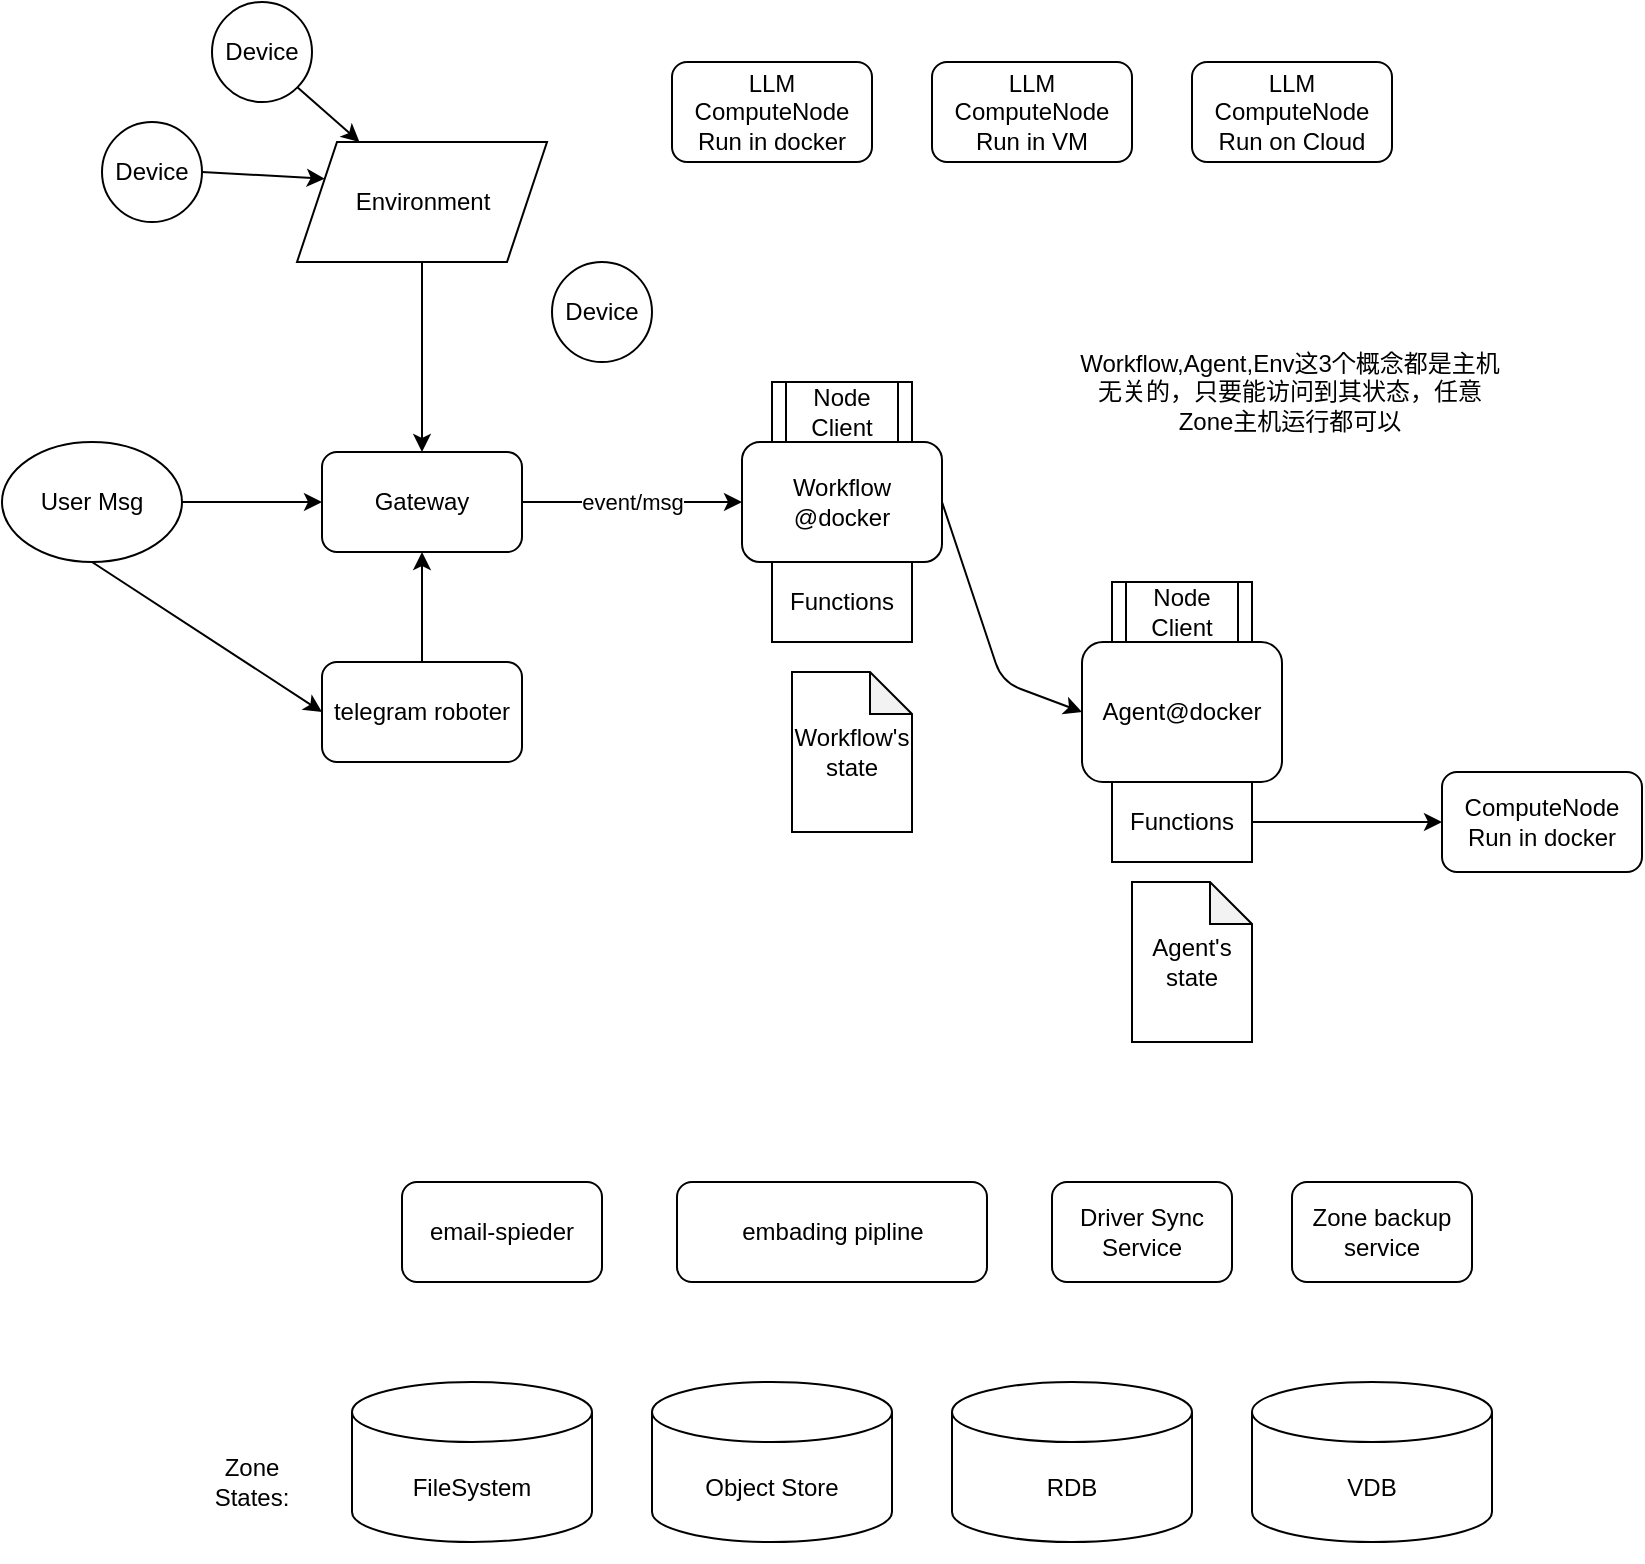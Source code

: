 <mxfile>
    <diagram id="EAoW1hfBXHFT-SqL8OPS" name="Page-1">
        <mxGraphModel dx="1563" dy="697" grid="1" gridSize="10" guides="1" tooltips="1" connect="1" arrows="1" fold="1" page="1" pageScale="1" pageWidth="1100" pageHeight="850" math="0" shadow="0">
            <root>
                <mxCell id="0"/>
                <mxCell id="1" parent="0"/>
                <mxCell id="33" value="" style="edgeStyle=none;html=1;" edge="1" parent="1" source="2" target="3">
                    <mxGeometry relative="1" as="geometry"/>
                </mxCell>
                <mxCell id="34" style="edgeStyle=none;html=1;exitX=0.5;exitY=1;exitDx=0;exitDy=0;entryX=0;entryY=0.5;entryDx=0;entryDy=0;" edge="1" parent="1" source="2" target="4">
                    <mxGeometry relative="1" as="geometry"/>
                </mxCell>
                <mxCell id="2" value="User Msg" style="ellipse;whiteSpace=wrap;html=1;" vertex="1" parent="1">
                    <mxGeometry x="20" y="230" width="90" height="60" as="geometry"/>
                </mxCell>
                <mxCell id="36" value="event/msg" style="edgeStyle=none;html=1;exitX=1;exitY=0.5;exitDx=0;exitDy=0;entryX=0;entryY=0.5;entryDx=0;entryDy=0;" edge="1" parent="1" source="3" target="5">
                    <mxGeometry relative="1" as="geometry"/>
                </mxCell>
                <mxCell id="3" value="Gateway" style="rounded=1;whiteSpace=wrap;html=1;" vertex="1" parent="1">
                    <mxGeometry x="180" y="235" width="100" height="50" as="geometry"/>
                </mxCell>
                <mxCell id="35" style="edgeStyle=none;html=1;exitX=0.5;exitY=0;exitDx=0;exitDy=0;entryX=0.5;entryY=1;entryDx=0;entryDy=0;" edge="1" parent="1" source="4" target="3">
                    <mxGeometry relative="1" as="geometry"/>
                </mxCell>
                <mxCell id="4" value="telegram roboter" style="rounded=1;whiteSpace=wrap;html=1;" vertex="1" parent="1">
                    <mxGeometry x="180" y="340" width="100" height="50" as="geometry"/>
                </mxCell>
                <mxCell id="37" style="edgeStyle=none;html=1;exitX=1;exitY=0.5;exitDx=0;exitDy=0;entryX=0;entryY=0.5;entryDx=0;entryDy=0;" edge="1" parent="1" source="5" target="7">
                    <mxGeometry relative="1" as="geometry">
                        <Array as="points">
                            <mxPoint x="520" y="350"/>
                        </Array>
                    </mxGeometry>
                </mxCell>
                <mxCell id="5" value="Workflow&lt;br&gt;@docker" style="rounded=1;whiteSpace=wrap;html=1;" vertex="1" parent="1">
                    <mxGeometry x="390" y="230" width="100" height="60" as="geometry"/>
                </mxCell>
                <mxCell id="6" value="LLM&lt;br&gt;ComputeNode&lt;br&gt;Run in VM" style="rounded=1;whiteSpace=wrap;html=1;" vertex="1" parent="1">
                    <mxGeometry x="485" y="40" width="100" height="50" as="geometry"/>
                </mxCell>
                <mxCell id="7" value="Agent@docker" style="rounded=1;whiteSpace=wrap;html=1;" vertex="1" parent="1">
                    <mxGeometry x="560" y="330" width="100" height="70" as="geometry"/>
                </mxCell>
                <mxCell id="8" value="LLM ComputeNode&lt;br&gt;Run in docker" style="rounded=1;whiteSpace=wrap;html=1;" vertex="1" parent="1">
                    <mxGeometry x="355" y="40" width="100" height="50" as="geometry"/>
                </mxCell>
                <mxCell id="10" value="Node Client" style="shape=process;whiteSpace=wrap;html=1;backgroundOutline=1;" vertex="1" parent="1">
                    <mxGeometry x="405" y="200" width="70" height="30" as="geometry"/>
                </mxCell>
                <mxCell id="11" value="Node Client" style="shape=process;whiteSpace=wrap;html=1;backgroundOutline=1;" vertex="1" parent="1">
                    <mxGeometry x="575" y="300" width="70" height="30" as="geometry"/>
                </mxCell>
                <mxCell id="13" value="FileSystem" style="shape=cylinder3;whiteSpace=wrap;html=1;boundedLbl=1;backgroundOutline=1;size=15;" vertex="1" parent="1">
                    <mxGeometry x="195" y="700" width="120" height="80" as="geometry"/>
                </mxCell>
                <mxCell id="14" value="Object Store" style="shape=cylinder3;whiteSpace=wrap;html=1;boundedLbl=1;backgroundOutline=1;size=15;" vertex="1" parent="1">
                    <mxGeometry x="345" y="700" width="120" height="80" as="geometry"/>
                </mxCell>
                <mxCell id="15" value="RDB" style="shape=cylinder3;whiteSpace=wrap;html=1;boundedLbl=1;backgroundOutline=1;size=15;" vertex="1" parent="1">
                    <mxGeometry x="495" y="700" width="120" height="80" as="geometry"/>
                </mxCell>
                <mxCell id="16" value="VDB" style="shape=cylinder3;whiteSpace=wrap;html=1;boundedLbl=1;backgroundOutline=1;size=15;" vertex="1" parent="1">
                    <mxGeometry x="645" y="700" width="120" height="80" as="geometry"/>
                </mxCell>
                <mxCell id="17" value="Zone States:" style="text;html=1;strokeColor=none;fillColor=none;align=center;verticalAlign=middle;whiteSpace=wrap;rounded=0;" vertex="1" parent="1">
                    <mxGeometry x="110" y="710" width="70" height="80" as="geometry"/>
                </mxCell>
                <mxCell id="32" value="" style="edgeStyle=none;html=1;" edge="1" parent="1" source="18" target="3">
                    <mxGeometry relative="1" as="geometry"/>
                </mxCell>
                <mxCell id="18" value="Environment" style="shape=parallelogram;perimeter=parallelogramPerimeter;whiteSpace=wrap;html=1;fixedSize=1;" vertex="1" parent="1">
                    <mxGeometry x="167.5" y="80" width="125" height="60" as="geometry"/>
                </mxCell>
                <mxCell id="41" value="" style="edgeStyle=none;html=1;" edge="1" parent="1" source="20" target="40">
                    <mxGeometry relative="1" as="geometry"/>
                </mxCell>
                <mxCell id="20" value="Functions" style="rounded=0;whiteSpace=wrap;html=1;" vertex="1" parent="1">
                    <mxGeometry x="575" y="400" width="70" height="40" as="geometry"/>
                </mxCell>
                <mxCell id="21" value="Functions" style="rounded=0;whiteSpace=wrap;html=1;" vertex="1" parent="1">
                    <mxGeometry x="405" y="290" width="70" height="40" as="geometry"/>
                </mxCell>
                <mxCell id="23" value="email-spieder" style="rounded=1;whiteSpace=wrap;html=1;" vertex="1" parent="1">
                    <mxGeometry x="220" y="600" width="100" height="50" as="geometry"/>
                </mxCell>
                <mxCell id="25" value="embading pipline" style="rounded=1;whiteSpace=wrap;html=1;" vertex="1" parent="1">
                    <mxGeometry x="357.5" y="600" width="155" height="50" as="geometry"/>
                </mxCell>
                <mxCell id="27" value="Workflow,Agent,Env这3个概念都是主机无关的，只要能访问到其状态，任意Zone主机运行都可以" style="text;html=1;strokeColor=none;fillColor=none;align=center;verticalAlign=middle;whiteSpace=wrap;rounded=0;" vertex="1" parent="1">
                    <mxGeometry x="558" y="180" width="212" height="50" as="geometry"/>
                </mxCell>
                <mxCell id="38" value="Workflow's&lt;br&gt;state" style="shape=note;whiteSpace=wrap;html=1;backgroundOutline=1;darkOpacity=0.05;size=21;" vertex="1" parent="1">
                    <mxGeometry x="415" y="345" width="60" height="80" as="geometry"/>
                </mxCell>
                <mxCell id="39" value="Agent's&lt;br&gt;state" style="shape=note;whiteSpace=wrap;html=1;backgroundOutline=1;darkOpacity=0.05;size=21;" vertex="1" parent="1">
                    <mxGeometry x="585" y="450" width="60" height="80" as="geometry"/>
                </mxCell>
                <mxCell id="40" value="ComputeNode&lt;br&gt;Run in docker" style="rounded=1;whiteSpace=wrap;html=1;" vertex="1" parent="1">
                    <mxGeometry x="740" y="395" width="100" height="50" as="geometry"/>
                </mxCell>
                <mxCell id="42" value="LLM&lt;br&gt;ComputeNode&lt;br&gt;Run on Cloud" style="rounded=1;whiteSpace=wrap;html=1;" vertex="1" parent="1">
                    <mxGeometry x="615" y="40" width="100" height="50" as="geometry"/>
                </mxCell>
                <mxCell id="46" style="edgeStyle=none;html=1;exitX=1;exitY=0.5;exitDx=0;exitDy=0;entryX=0;entryY=0.25;entryDx=0;entryDy=0;" edge="1" parent="1" source="43" target="18">
                    <mxGeometry relative="1" as="geometry"/>
                </mxCell>
                <mxCell id="43" value="Device" style="ellipse;whiteSpace=wrap;html=1;aspect=fixed;" vertex="1" parent="1">
                    <mxGeometry x="70" y="70" width="50" height="50" as="geometry"/>
                </mxCell>
                <mxCell id="45" style="edgeStyle=none;html=1;exitX=1;exitY=1;exitDx=0;exitDy=0;entryX=0.25;entryY=0;entryDx=0;entryDy=0;" edge="1" parent="1" source="44" target="18">
                    <mxGeometry relative="1" as="geometry"/>
                </mxCell>
                <mxCell id="44" value="Device" style="ellipse;whiteSpace=wrap;html=1;aspect=fixed;" vertex="1" parent="1">
                    <mxGeometry x="125" y="10" width="50" height="50" as="geometry"/>
                </mxCell>
                <mxCell id="47" value="Device" style="ellipse;whiteSpace=wrap;html=1;aspect=fixed;" vertex="1" parent="1">
                    <mxGeometry x="295" y="140" width="50" height="50" as="geometry"/>
                </mxCell>
                <mxCell id="48" value="Driver Sync Service" style="rounded=1;whiteSpace=wrap;html=1;" vertex="1" parent="1">
                    <mxGeometry x="545" y="600" width="90" height="50" as="geometry"/>
                </mxCell>
                <mxCell id="49" value="Zone backup service" style="rounded=1;whiteSpace=wrap;html=1;" vertex="1" parent="1">
                    <mxGeometry x="665" y="600" width="90" height="50" as="geometry"/>
                </mxCell>
            </root>
        </mxGraphModel>
    </diagram>
    <diagram id="gXHOratDfWrfJ3-cl-bj" name="Page-2">
        <mxGraphModel dx="2266" dy="1010" grid="1" gridSize="10" guides="1" tooltips="1" connect="1" arrows="1" fold="1" page="1" pageScale="1" pageWidth="1100" pageHeight="850" math="0" shadow="0">
            <root>
                <mxCell id="0"/>
                <mxCell id="1" parent="0"/>
            </root>
        </mxGraphModel>
    </diagram>
</mxfile>